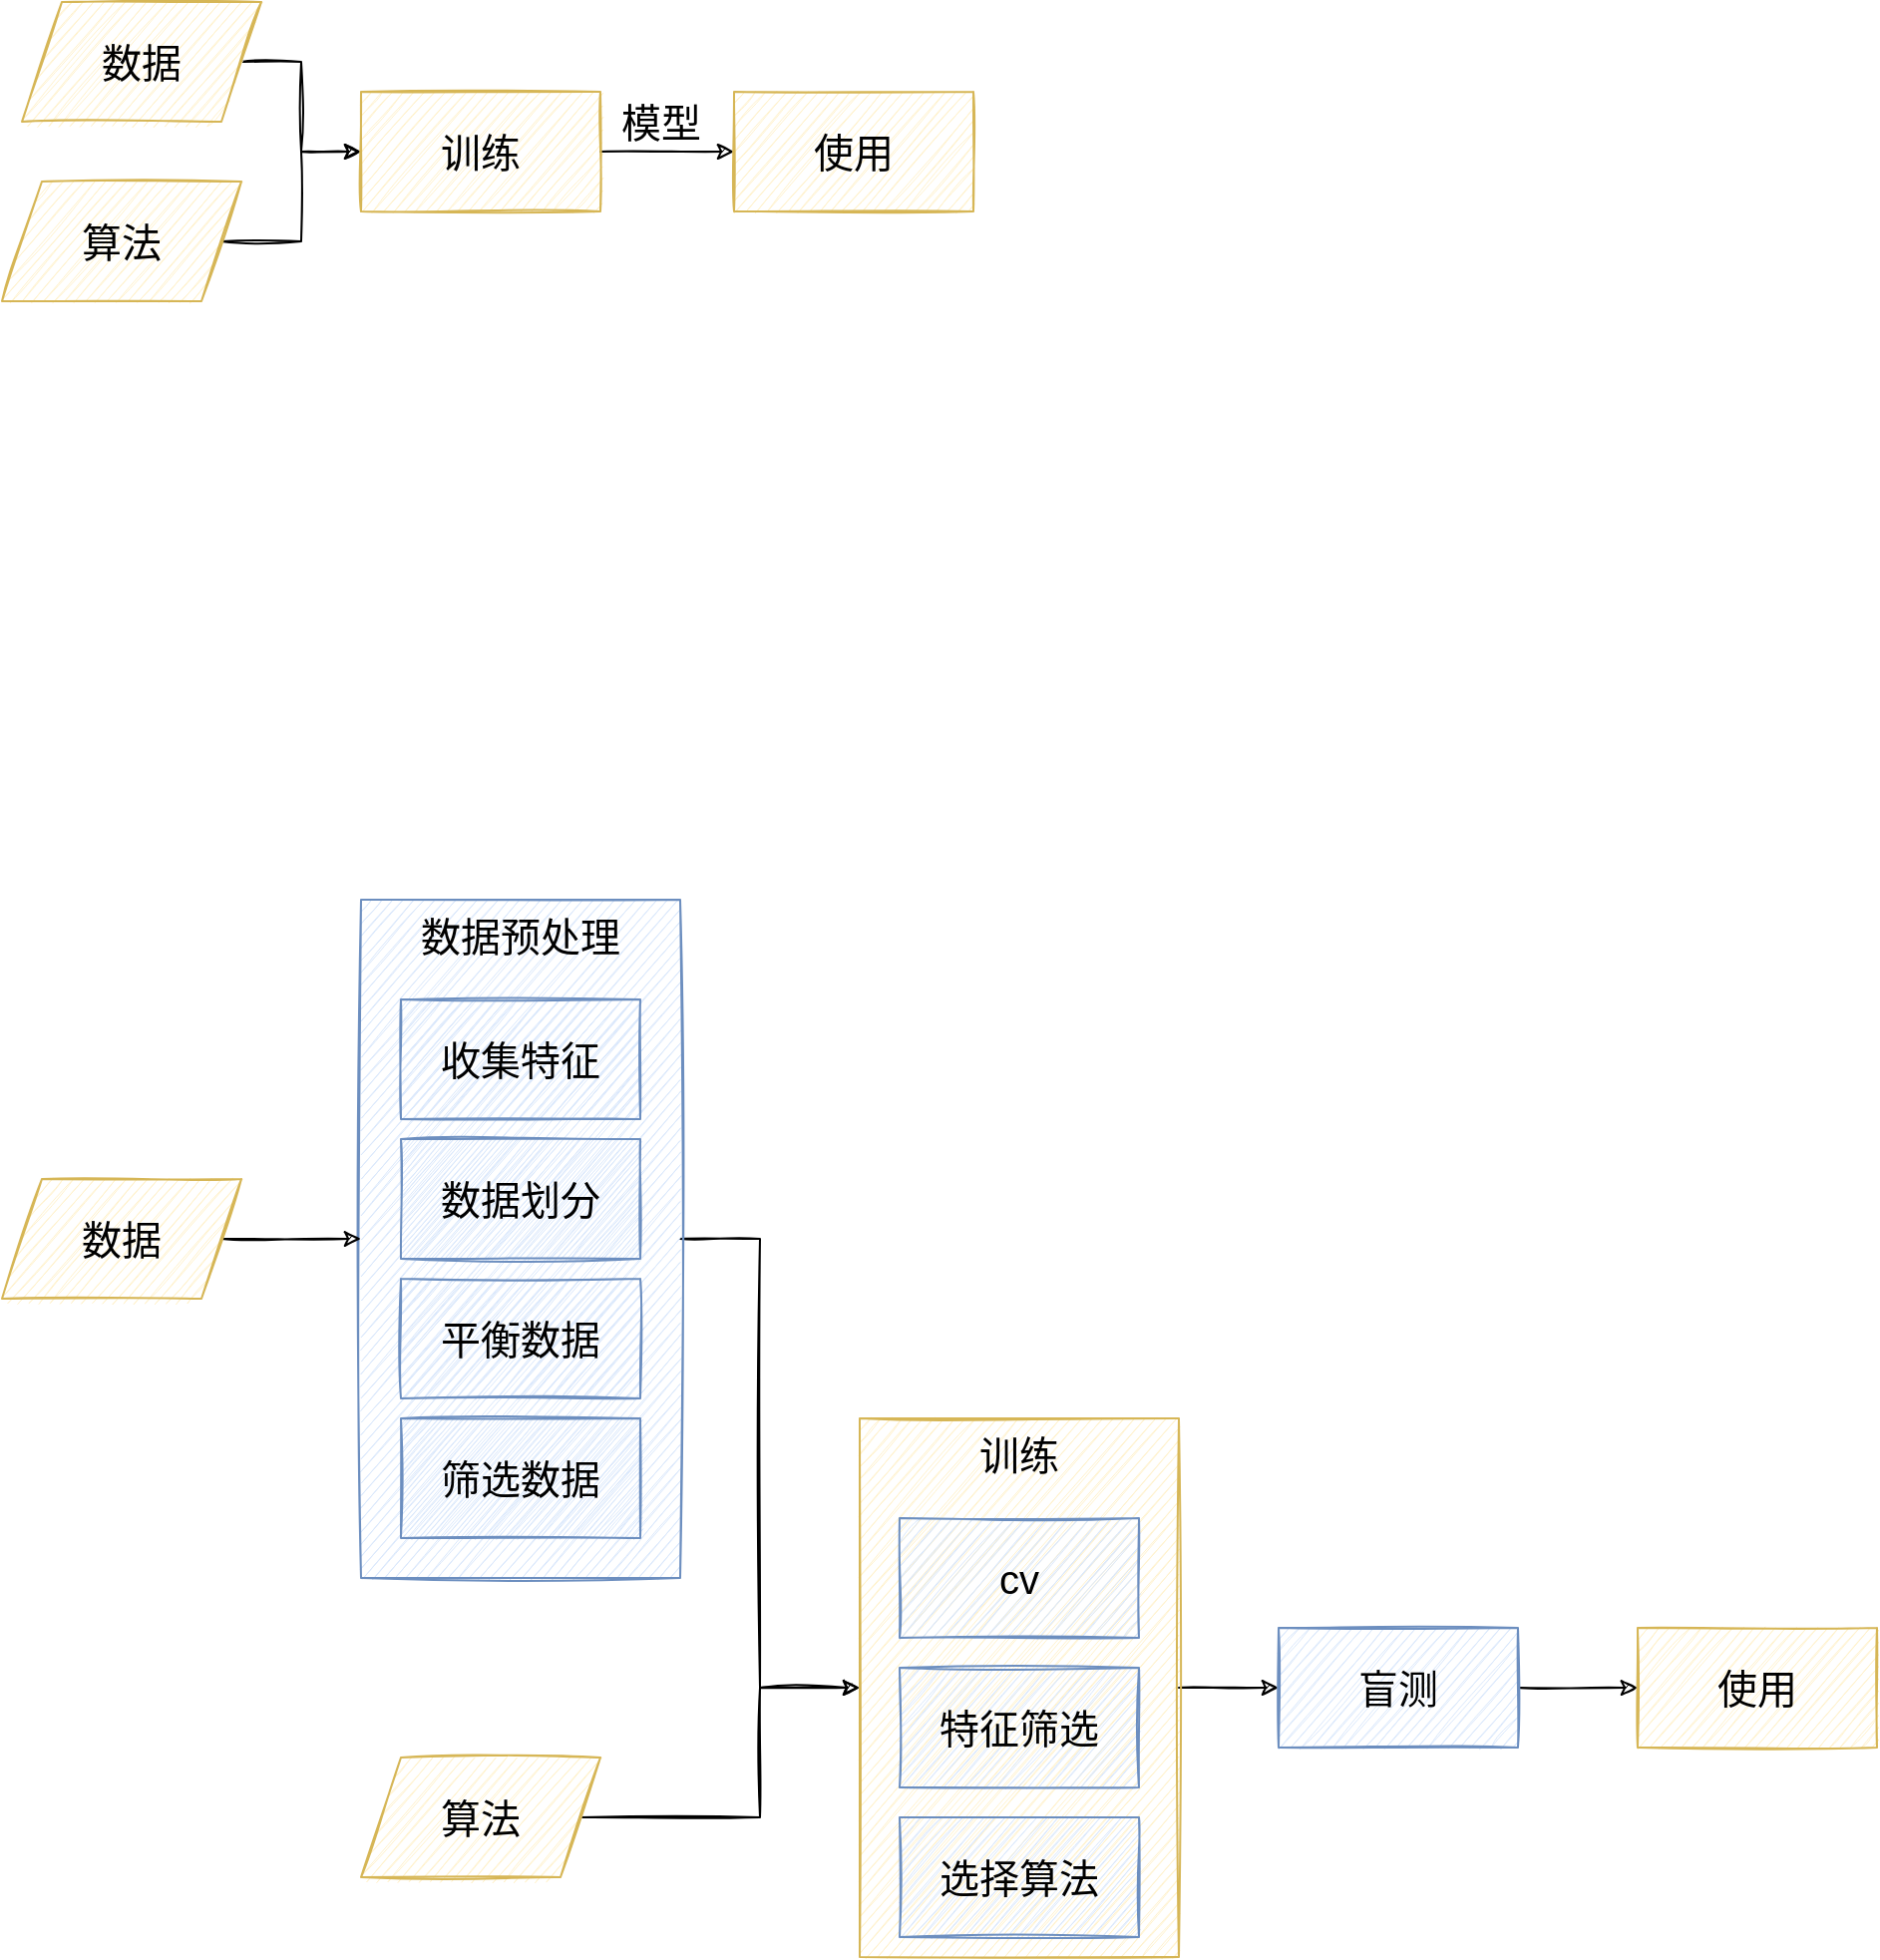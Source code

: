<mxfile version="14.8.4" type="github">
  <diagram id="gcAuhMGvuglqJCYYnXOc" name="第 1 页">
    <mxGraphModel dx="1718" dy="935" grid="1" gridSize="10" guides="1" tooltips="1" connect="1" arrows="1" fold="1" page="1" pageScale="1" pageWidth="827" pageHeight="1169" math="0" shadow="0">
      <root>
        <mxCell id="0" />
        <mxCell id="1" parent="0" />
        <mxCell id="754xW-ZgCpIeu3Ieosrm-34" style="edgeStyle=orthogonalEdgeStyle;rounded=0;sketch=1;orthogonalLoop=1;jettySize=auto;html=1;exitX=1;exitY=0.5;exitDx=0;exitDy=0;entryX=0;entryY=0.5;entryDx=0;entryDy=0;fontSize=20;" edge="1" parent="1" source="754xW-ZgCpIeu3Ieosrm-29" target="754xW-ZgCpIeu3Ieosrm-18">
          <mxGeometry relative="1" as="geometry">
            <Array as="points">
              <mxPoint x="490" y="890" />
              <mxPoint x="490" y="1115" />
            </Array>
          </mxGeometry>
        </mxCell>
        <mxCell id="754xW-ZgCpIeu3Ieosrm-29" value="数据预处理" style="whiteSpace=wrap;html=1;glass=0;sketch=1;fontSize=20;verticalAlign=top;fillColor=#dae8fc;strokeColor=#6c8ebf;" vertex="1" parent="1">
          <mxGeometry x="290" y="720" width="160" height="340" as="geometry" />
        </mxCell>
        <mxCell id="754xW-ZgCpIeu3Ieosrm-8" style="edgeStyle=orthogonalEdgeStyle;rounded=0;orthogonalLoop=1;jettySize=auto;html=1;exitX=1;exitY=0.5;exitDx=0;exitDy=0;entryX=0;entryY=0.5;entryDx=0;entryDy=0;fontSize=20;sketch=1;" edge="1" parent="1" source="754xW-ZgCpIeu3Ieosrm-4" target="754xW-ZgCpIeu3Ieosrm-6">
          <mxGeometry relative="1" as="geometry">
            <Array as="points">
              <mxPoint x="260" y="300" />
              <mxPoint x="260" y="345" />
            </Array>
          </mxGeometry>
        </mxCell>
        <mxCell id="754xW-ZgCpIeu3Ieosrm-4" value="&lt;span style=&quot;font-size: 20px;&quot;&gt;数据&lt;/span&gt;" style="shape=parallelogram;perimeter=parallelogramPerimeter;whiteSpace=wrap;html=1;fixedSize=1;fontSize=20;fillColor=#fff2cc;strokeColor=#d6b656;sketch=1;" vertex="1" parent="1">
          <mxGeometry x="120" y="270" width="120" height="60" as="geometry" />
        </mxCell>
        <mxCell id="754xW-ZgCpIeu3Ieosrm-10" style="edgeStyle=orthogonalEdgeStyle;rounded=0;orthogonalLoop=1;jettySize=auto;html=1;exitX=1;exitY=0.5;exitDx=0;exitDy=0;entryX=0;entryY=0.5;entryDx=0;entryDy=0;fontSize=20;sketch=1;" edge="1" parent="1" source="754xW-ZgCpIeu3Ieosrm-5" target="754xW-ZgCpIeu3Ieosrm-6">
          <mxGeometry relative="1" as="geometry">
            <Array as="points">
              <mxPoint x="260" y="390" />
              <mxPoint x="260" y="345" />
            </Array>
          </mxGeometry>
        </mxCell>
        <mxCell id="754xW-ZgCpIeu3Ieosrm-5" value="算法" style="shape=parallelogram;perimeter=parallelogramPerimeter;whiteSpace=wrap;html=1;fixedSize=1;fontSize=20;fillColor=#fff2cc;strokeColor=#d6b656;sketch=1;" vertex="1" parent="1">
          <mxGeometry x="110" y="360" width="120" height="60" as="geometry" />
        </mxCell>
        <mxCell id="754xW-ZgCpIeu3Ieosrm-11" style="edgeStyle=orthogonalEdgeStyle;rounded=0;orthogonalLoop=1;jettySize=auto;html=1;exitX=1;exitY=0.5;exitDx=0;exitDy=0;entryX=0;entryY=0.5;entryDx=0;entryDy=0;fontSize=20;sketch=1;" edge="1" parent="1" source="754xW-ZgCpIeu3Ieosrm-6" target="754xW-ZgCpIeu3Ieosrm-7">
          <mxGeometry relative="1" as="geometry" />
        </mxCell>
        <mxCell id="754xW-ZgCpIeu3Ieosrm-6" value="训练" style="whiteSpace=wrap;html=1;fontSize=20;fillColor=#fff2cc;strokeColor=#d6b656;sketch=1;" vertex="1" parent="1">
          <mxGeometry x="290" y="315" width="120" height="60" as="geometry" />
        </mxCell>
        <mxCell id="754xW-ZgCpIeu3Ieosrm-7" value="使用" style="whiteSpace=wrap;html=1;fontSize=20;fillColor=#fff2cc;strokeColor=#d6b656;sketch=1;glass=0;" vertex="1" parent="1">
          <mxGeometry x="477" y="315" width="120" height="60" as="geometry" />
        </mxCell>
        <mxCell id="754xW-ZgCpIeu3Ieosrm-12" value="模型" style="text;html=1;align=center;verticalAlign=middle;resizable=0;points=[];autosize=1;strokeColor=none;fontSize=20;sketch=1;" vertex="1" parent="1">
          <mxGeometry x="410" y="315" width="60" height="30" as="geometry" />
        </mxCell>
        <mxCell id="754xW-ZgCpIeu3Ieosrm-33" style="edgeStyle=orthogonalEdgeStyle;rounded=0;sketch=1;orthogonalLoop=1;jettySize=auto;html=1;exitX=1;exitY=0.5;exitDx=0;exitDy=0;fontSize=20;" edge="1" parent="1" source="754xW-ZgCpIeu3Ieosrm-14" target="754xW-ZgCpIeu3Ieosrm-29">
          <mxGeometry relative="1" as="geometry" />
        </mxCell>
        <mxCell id="754xW-ZgCpIeu3Ieosrm-14" value="&lt;span style=&quot;font-size: 20px;&quot;&gt;数据&lt;/span&gt;" style="shape=parallelogram;perimeter=parallelogramPerimeter;whiteSpace=wrap;html=1;fixedSize=1;fontSize=20;fillColor=#fff2cc;strokeColor=#d6b656;sketch=1;" vertex="1" parent="1">
          <mxGeometry x="110" y="860" width="120" height="60" as="geometry" />
        </mxCell>
        <mxCell id="754xW-ZgCpIeu3Ieosrm-35" style="edgeStyle=orthogonalEdgeStyle;rounded=0;sketch=1;orthogonalLoop=1;jettySize=auto;html=1;exitX=1;exitY=0.5;exitDx=0;exitDy=0;entryX=0;entryY=0.5;entryDx=0;entryDy=0;fontSize=20;" edge="1" parent="1" source="754xW-ZgCpIeu3Ieosrm-16" target="754xW-ZgCpIeu3Ieosrm-18">
          <mxGeometry relative="1" as="geometry">
            <Array as="points">
              <mxPoint x="490" y="1180" />
              <mxPoint x="490" y="1115" />
            </Array>
          </mxGeometry>
        </mxCell>
        <mxCell id="754xW-ZgCpIeu3Ieosrm-16" value="算法" style="shape=parallelogram;perimeter=parallelogramPerimeter;whiteSpace=wrap;html=1;fixedSize=1;fontSize=20;fillColor=#fff2cc;strokeColor=#d6b656;sketch=1;" vertex="1" parent="1">
          <mxGeometry x="290" y="1150" width="120" height="60" as="geometry" />
        </mxCell>
        <mxCell id="754xW-ZgCpIeu3Ieosrm-36" style="edgeStyle=orthogonalEdgeStyle;rounded=0;sketch=1;orthogonalLoop=1;jettySize=auto;html=1;exitX=1;exitY=0.5;exitDx=0;exitDy=0;entryX=0;entryY=0.5;entryDx=0;entryDy=0;fontSize=20;" edge="1" parent="1" source="754xW-ZgCpIeu3Ieosrm-18" target="754xW-ZgCpIeu3Ieosrm-21">
          <mxGeometry relative="1" as="geometry" />
        </mxCell>
        <mxCell id="754xW-ZgCpIeu3Ieosrm-18" value="训练" style="whiteSpace=wrap;html=1;fontSize=20;fillColor=#fff2cc;strokeColor=#d6b656;sketch=1;verticalAlign=top;" vertex="1" parent="1">
          <mxGeometry x="540" y="980" width="160" height="270" as="geometry" />
        </mxCell>
        <mxCell id="754xW-ZgCpIeu3Ieosrm-19" value="使用" style="whiteSpace=wrap;html=1;fontSize=20;fillColor=#fff2cc;strokeColor=#d6b656;sketch=1;glass=0;" vertex="1" parent="1">
          <mxGeometry x="930" y="1085" width="120" height="60" as="geometry" />
        </mxCell>
        <mxCell id="754xW-ZgCpIeu3Ieosrm-37" style="edgeStyle=orthogonalEdgeStyle;rounded=0;sketch=1;orthogonalLoop=1;jettySize=auto;html=1;exitX=1;exitY=0.5;exitDx=0;exitDy=0;fontSize=20;" edge="1" parent="1" source="754xW-ZgCpIeu3Ieosrm-21" target="754xW-ZgCpIeu3Ieosrm-19">
          <mxGeometry relative="1" as="geometry" />
        </mxCell>
        <mxCell id="754xW-ZgCpIeu3Ieosrm-21" value="盲测" style="whiteSpace=wrap;html=1;glass=0;sketch=1;fontSize=20;fillColor=#dae8fc;strokeColor=#6c8ebf;" vertex="1" parent="1">
          <mxGeometry x="750" y="1085" width="120" height="60" as="geometry" />
        </mxCell>
        <mxCell id="754xW-ZgCpIeu3Ieosrm-22" value="cv" style="whiteSpace=wrap;html=1;glass=0;sketch=1;fontSize=20;fillColor=#dae8fc;strokeColor=#6c8ebf;" vertex="1" parent="1">
          <mxGeometry x="560" y="1030" width="120" height="60" as="geometry" />
        </mxCell>
        <mxCell id="754xW-ZgCpIeu3Ieosrm-23" value="数据划分" style="whiteSpace=wrap;html=1;glass=0;sketch=1;fontSize=20;fillColor=#dae8fc;strokeColor=#6c8ebf;" vertex="1" parent="1">
          <mxGeometry x="310" y="840" width="120" height="60" as="geometry" />
        </mxCell>
        <mxCell id="754xW-ZgCpIeu3Ieosrm-24" value="收集特征" style="whiteSpace=wrap;html=1;glass=0;sketch=1;fontSize=20;fillColor=#dae8fc;strokeColor=#6c8ebf;" vertex="1" parent="1">
          <mxGeometry x="310" y="770" width="120" height="60" as="geometry" />
        </mxCell>
        <mxCell id="754xW-ZgCpIeu3Ieosrm-25" value="特征筛选" style="whiteSpace=wrap;html=1;glass=0;sketch=1;fontSize=20;verticalAlign=middle;fillColor=#dae8fc;strokeColor=#6c8ebf;" vertex="1" parent="1">
          <mxGeometry x="560" y="1105" width="120" height="60" as="geometry" />
        </mxCell>
        <mxCell id="754xW-ZgCpIeu3Ieosrm-28" value="选择算法" style="whiteSpace=wrap;html=1;glass=0;sketch=1;fontSize=20;verticalAlign=middle;fillColor=#dae8fc;strokeColor=#6c8ebf;" vertex="1" parent="1">
          <mxGeometry x="560" y="1180" width="120" height="60" as="geometry" />
        </mxCell>
        <mxCell id="754xW-ZgCpIeu3Ieosrm-30" value="平衡数据" style="whiteSpace=wrap;html=1;glass=0;sketch=1;fontSize=20;verticalAlign=middle;fillColor=#dae8fc;strokeColor=#6c8ebf;" vertex="1" parent="1">
          <mxGeometry x="310" y="910" width="120" height="60" as="geometry" />
        </mxCell>
        <mxCell id="754xW-ZgCpIeu3Ieosrm-32" value="筛选数据" style="whiteSpace=wrap;html=1;glass=0;sketch=1;fontSize=20;verticalAlign=middle;fillColor=#dae8fc;strokeColor=#6c8ebf;" vertex="1" parent="1">
          <mxGeometry x="310" y="980" width="120" height="60" as="geometry" />
        </mxCell>
      </root>
    </mxGraphModel>
  </diagram>
</mxfile>
